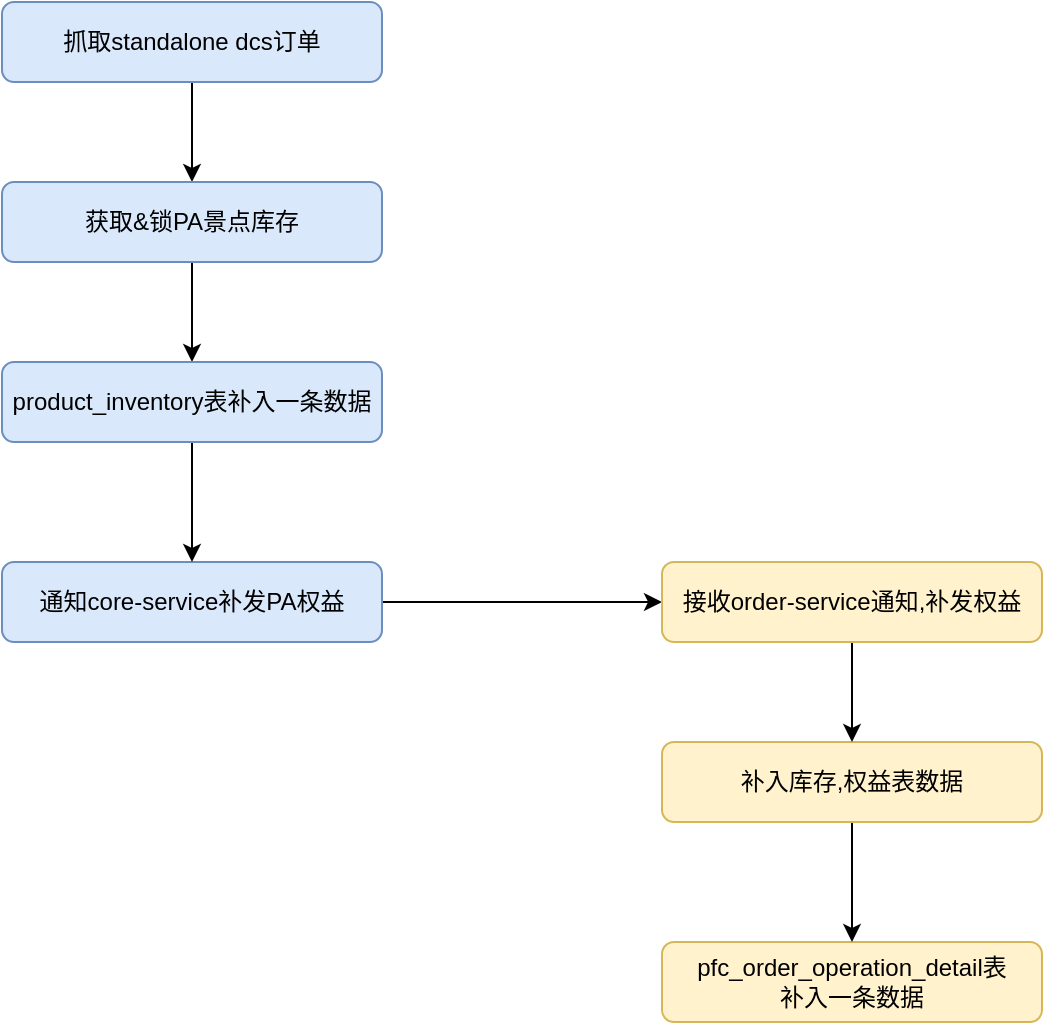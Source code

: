 <mxfile version="28.1.0">
  <diagram name="Page-1" id="8Ez09a-e_3OrI_JdHruW">
    <mxGraphModel dx="1226" dy="708" grid="1" gridSize="10" guides="1" tooltips="1" connect="1" arrows="1" fold="1" page="1" pageScale="1" pageWidth="850" pageHeight="1100" math="0" shadow="0">
      <root>
        <mxCell id="0" />
        <mxCell id="1" parent="0" />
        <mxCell id="zkWNeTzoaR8wlNJm_yl3-11" style="edgeStyle=orthogonalEdgeStyle;rounded=0;orthogonalLoop=1;jettySize=auto;html=1;exitX=0.5;exitY=1;exitDx=0;exitDy=0;entryX=0.5;entryY=0;entryDx=0;entryDy=0;" parent="1" source="zkWNeTzoaR8wlNJm_yl3-1" target="zkWNeTzoaR8wlNJm_yl3-2" edge="1">
          <mxGeometry relative="1" as="geometry" />
        </mxCell>
        <mxCell id="zkWNeTzoaR8wlNJm_yl3-1" value="抓取standalone dcs订单" style="rounded=1;whiteSpace=wrap;html=1;fillColor=#dae8fc;strokeColor=#6c8ebf;" parent="1" vertex="1">
          <mxGeometry x="110" y="50" width="190" height="40" as="geometry" />
        </mxCell>
        <mxCell id="zkWNeTzoaR8wlNJm_yl3-12" style="edgeStyle=orthogonalEdgeStyle;rounded=0;orthogonalLoop=1;jettySize=auto;html=1;exitX=0.5;exitY=1;exitDx=0;exitDy=0;entryX=0.5;entryY=0;entryDx=0;entryDy=0;" parent="1" source="zkWNeTzoaR8wlNJm_yl3-2" target="zkWNeTzoaR8wlNJm_yl3-6" edge="1">
          <mxGeometry relative="1" as="geometry" />
        </mxCell>
        <mxCell id="zkWNeTzoaR8wlNJm_yl3-2" value="获取&amp;amp;锁PA景点库存" style="rounded=1;whiteSpace=wrap;html=1;fillColor=#dae8fc;strokeColor=#6c8ebf;" parent="1" vertex="1">
          <mxGeometry x="110" y="140" width="190" height="40" as="geometry" />
        </mxCell>
        <mxCell id="zkWNeTzoaR8wlNJm_yl3-4" value="pfc_order_operation_detail表&lt;br&gt;补入一条数据" style="rounded=1;whiteSpace=wrap;html=1;fillColor=#fff2cc;strokeColor=#d6b656;" parent="1" vertex="1">
          <mxGeometry x="440" y="520" width="190" height="40" as="geometry" />
        </mxCell>
        <mxCell id="zkWNeTzoaR8wlNJm_yl3-14" style="edgeStyle=orthogonalEdgeStyle;rounded=0;orthogonalLoop=1;jettySize=auto;html=1;exitX=1;exitY=0.5;exitDx=0;exitDy=0;" parent="1" source="zkWNeTzoaR8wlNJm_yl3-5" edge="1">
          <mxGeometry relative="1" as="geometry">
            <mxPoint x="440" y="350" as="targetPoint" />
          </mxGeometry>
        </mxCell>
        <mxCell id="zkWNeTzoaR8wlNJm_yl3-5" value="通知core-service补发PA权益" style="rounded=1;whiteSpace=wrap;html=1;fillColor=#dae8fc;strokeColor=#6c8ebf;" parent="1" vertex="1">
          <mxGeometry x="110" y="330" width="190" height="40" as="geometry" />
        </mxCell>
        <mxCell id="zkWNeTzoaR8wlNJm_yl3-13" style="edgeStyle=orthogonalEdgeStyle;rounded=0;orthogonalLoop=1;jettySize=auto;html=1;exitX=0.5;exitY=1;exitDx=0;exitDy=0;entryX=0.5;entryY=0;entryDx=0;entryDy=0;" parent="1" source="zkWNeTzoaR8wlNJm_yl3-6" target="zkWNeTzoaR8wlNJm_yl3-5" edge="1">
          <mxGeometry relative="1" as="geometry" />
        </mxCell>
        <mxCell id="zkWNeTzoaR8wlNJm_yl3-6" value="product_inventory表补入一条数据" style="rounded=1;whiteSpace=wrap;html=1;fillColor=#dae8fc;strokeColor=#6c8ebf;" parent="1" vertex="1">
          <mxGeometry x="110" y="230" width="190" height="40" as="geometry" />
        </mxCell>
        <mxCell id="zkWNeTzoaR8wlNJm_yl3-16" style="edgeStyle=orthogonalEdgeStyle;rounded=0;orthogonalLoop=1;jettySize=auto;html=1;exitX=0.5;exitY=1;exitDx=0;exitDy=0;entryX=0.5;entryY=0;entryDx=0;entryDy=0;" parent="1" source="zkWNeTzoaR8wlNJm_yl3-8" target="zkWNeTzoaR8wlNJm_yl3-4" edge="1">
          <mxGeometry relative="1" as="geometry" />
        </mxCell>
        <mxCell id="zkWNeTzoaR8wlNJm_yl3-8" value="补入库存,权益表数据" style="rounded=1;whiteSpace=wrap;html=1;fillColor=#fff2cc;strokeColor=#d6b656;" parent="1" vertex="1">
          <mxGeometry x="440" y="420" width="190" height="40" as="geometry" />
        </mxCell>
        <mxCell id="zkWNeTzoaR8wlNJm_yl3-15" style="edgeStyle=orthogonalEdgeStyle;rounded=0;orthogonalLoop=1;jettySize=auto;html=1;exitX=0.5;exitY=1;exitDx=0;exitDy=0;entryX=0.5;entryY=0;entryDx=0;entryDy=0;" parent="1" source="zkWNeTzoaR8wlNJm_yl3-10" target="zkWNeTzoaR8wlNJm_yl3-8" edge="1">
          <mxGeometry relative="1" as="geometry" />
        </mxCell>
        <mxCell id="zkWNeTzoaR8wlNJm_yl3-10" value="接收order-service通知,补发权益" style="rounded=1;whiteSpace=wrap;html=1;fillColor=#fff2cc;strokeColor=#d6b656;" parent="1" vertex="1">
          <mxGeometry x="440" y="330" width="190" height="40" as="geometry" />
        </mxCell>
      </root>
    </mxGraphModel>
  </diagram>
</mxfile>

